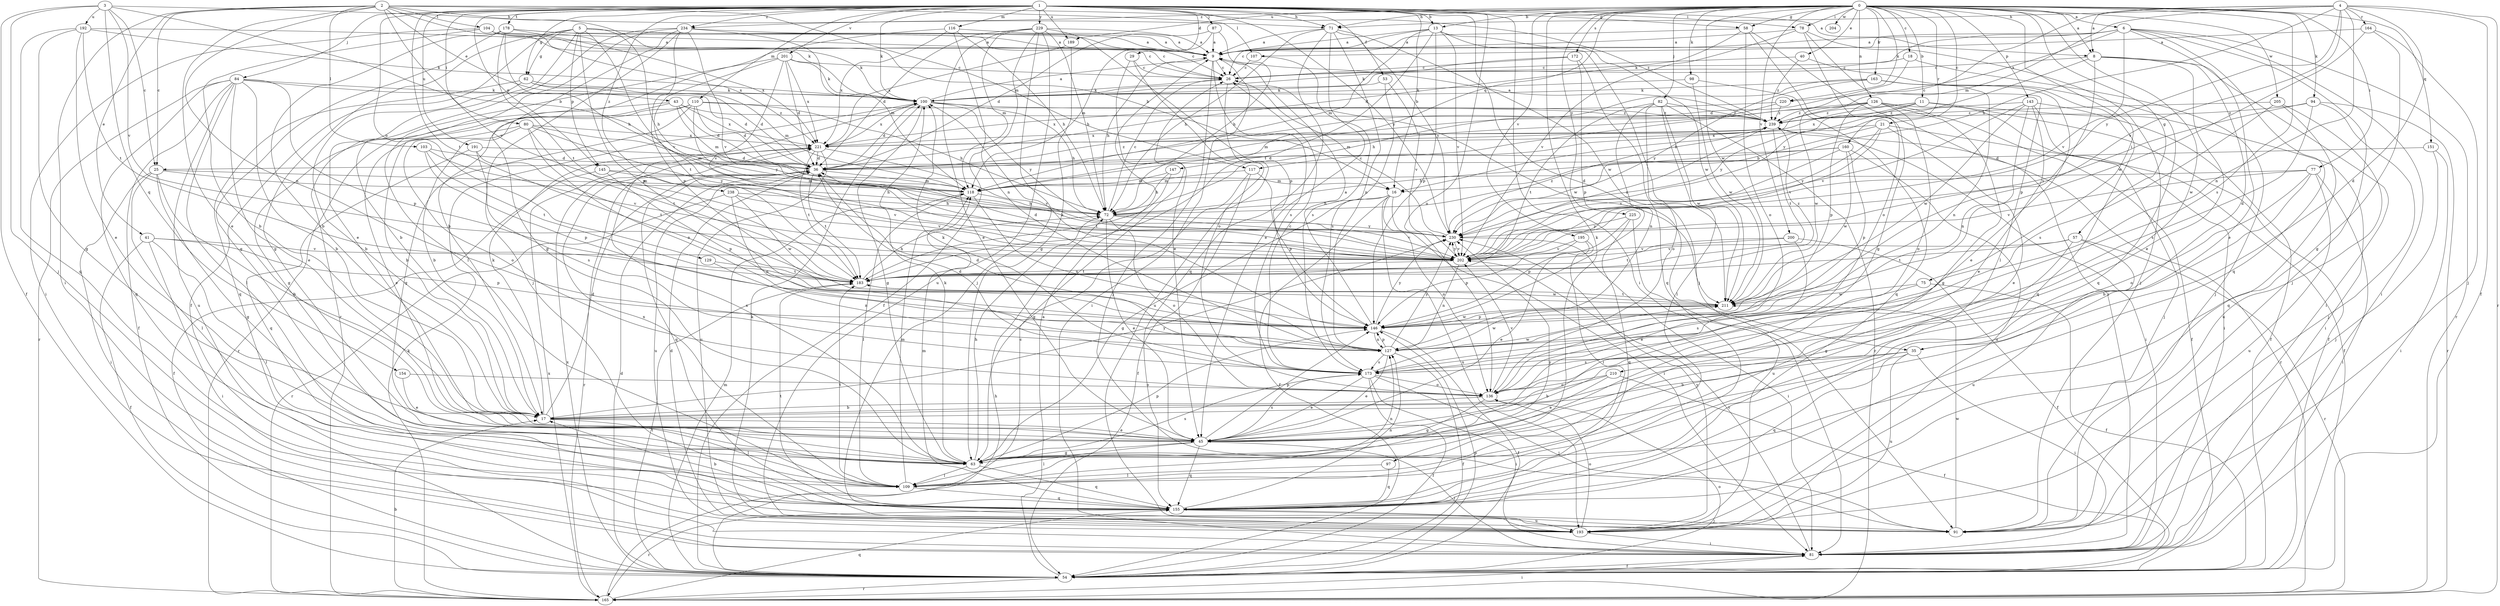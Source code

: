 strict digraph  {
0;
1;
2;
3;
4;
5;
6;
8;
9;
11;
13;
16;
17;
18;
21;
25;
26;
29;
35;
36;
40;
41;
43;
45;
53;
54;
57;
58;
62;
63;
71;
72;
75;
77;
78;
80;
81;
82;
84;
87;
91;
94;
97;
98;
100;
103;
104;
107;
109;
110;
116;
117;
118;
126;
127;
129;
136;
143;
145;
146;
147;
151;
154;
155;
160;
163;
164;
165;
172;
173;
178;
183;
189;
191;
192;
193;
195;
200;
201;
202;
204;
205;
210;
211;
220;
221;
225;
229;
230;
234;
238;
239;
0 -> 6  [label=a];
0 -> 8  [label=a];
0 -> 11  [label=b];
0 -> 13  [label=b];
0 -> 18  [label=c];
0 -> 21  [label=c];
0 -> 40  [label=e];
0 -> 57  [label=g];
0 -> 58  [label=g];
0 -> 71  [label=h];
0 -> 75  [label=i];
0 -> 77  [label=i];
0 -> 78  [label=i];
0 -> 82  [label=j];
0 -> 94  [label=k];
0 -> 97  [label=k];
0 -> 98  [label=k];
0 -> 126  [label=n];
0 -> 143  [label=p];
0 -> 147  [label=q];
0 -> 151  [label=q];
0 -> 160  [label=r];
0 -> 163  [label=r];
0 -> 172  [label=s];
0 -> 173  [label=s];
0 -> 189  [label=u];
0 -> 195  [label=v];
0 -> 200  [label=v];
0 -> 204  [label=w];
0 -> 205  [label=w];
0 -> 210  [label=w];
0 -> 211  [label=w];
0 -> 220  [label=x];
0 -> 225  [label=y];
0 -> 234  [label=z];
1 -> 8  [label=a];
1 -> 13  [label=b];
1 -> 16  [label=b];
1 -> 29  [label=d];
1 -> 35  [label=d];
1 -> 53  [label=f];
1 -> 58  [label=g];
1 -> 62  [label=g];
1 -> 71  [label=h];
1 -> 78  [label=i];
1 -> 80  [label=i];
1 -> 81  [label=i];
1 -> 84  [label=j];
1 -> 87  [label=j];
1 -> 100  [label=k];
1 -> 110  [label=m];
1 -> 116  [label=m];
1 -> 129  [label=o];
1 -> 136  [label=o];
1 -> 145  [label=p];
1 -> 178  [label=t];
1 -> 183  [label=t];
1 -> 189  [label=u];
1 -> 191  [label=u];
1 -> 201  [label=v];
1 -> 229  [label=y];
1 -> 230  [label=y];
1 -> 234  [label=z];
1 -> 238  [label=z];
2 -> 16  [label=b];
2 -> 25  [label=c];
2 -> 41  [label=e];
2 -> 43  [label=e];
2 -> 45  [label=e];
2 -> 81  [label=i];
2 -> 100  [label=k];
2 -> 103  [label=l];
2 -> 104  [label=l];
2 -> 107  [label=l];
2 -> 117  [label=m];
2 -> 127  [label=n];
2 -> 202  [label=v];
2 -> 239  [label=z];
3 -> 16  [label=b];
3 -> 25  [label=c];
3 -> 54  [label=f];
3 -> 71  [label=h];
3 -> 91  [label=j];
3 -> 154  [label=q];
3 -> 192  [label=u];
3 -> 202  [label=v];
4 -> 8  [label=a];
4 -> 25  [label=c];
4 -> 35  [label=d];
4 -> 54  [label=f];
4 -> 71  [label=h];
4 -> 72  [label=h];
4 -> 117  [label=m];
4 -> 127  [label=n];
4 -> 164  [label=r];
4 -> 165  [label=r];
4 -> 202  [label=v];
4 -> 230  [label=y];
5 -> 9  [label=a];
5 -> 26  [label=c];
5 -> 45  [label=e];
5 -> 54  [label=f];
5 -> 62  [label=g];
5 -> 63  [label=g];
5 -> 72  [label=h];
5 -> 145  [label=p];
5 -> 146  [label=p];
5 -> 202  [label=v];
6 -> 9  [label=a];
6 -> 45  [label=e];
6 -> 81  [label=i];
6 -> 91  [label=j];
6 -> 100  [label=k];
6 -> 107  [label=l];
6 -> 155  [label=q];
6 -> 165  [label=r];
6 -> 202  [label=v];
6 -> 220  [label=x];
8 -> 26  [label=c];
8 -> 35  [label=d];
8 -> 45  [label=e];
8 -> 81  [label=i];
8 -> 146  [label=p];
8 -> 230  [label=y];
9 -> 26  [label=c];
9 -> 72  [label=h];
9 -> 81  [label=i];
9 -> 91  [label=j];
9 -> 173  [label=s];
11 -> 16  [label=b];
11 -> 54  [label=f];
11 -> 81  [label=i];
11 -> 221  [label=x];
11 -> 230  [label=y];
11 -> 239  [label=z];
13 -> 9  [label=a];
13 -> 26  [label=c];
13 -> 91  [label=j];
13 -> 118  [label=m];
13 -> 146  [label=p];
13 -> 183  [label=t];
13 -> 202  [label=v];
13 -> 211  [label=w];
16 -> 54  [label=f];
16 -> 63  [label=g];
16 -> 72  [label=h];
16 -> 81  [label=i];
16 -> 136  [label=o];
16 -> 193  [label=u];
17 -> 36  [label=d];
17 -> 45  [label=e];
17 -> 100  [label=k];
17 -> 109  [label=l];
17 -> 230  [label=y];
18 -> 26  [label=c];
18 -> 36  [label=d];
18 -> 91  [label=j];
21 -> 16  [label=b];
21 -> 45  [label=e];
21 -> 54  [label=f];
21 -> 202  [label=v];
21 -> 221  [label=x];
21 -> 230  [label=y];
25 -> 17  [label=b];
25 -> 63  [label=g];
25 -> 72  [label=h];
25 -> 81  [label=i];
25 -> 109  [label=l];
25 -> 118  [label=m];
26 -> 100  [label=k];
26 -> 193  [label=u];
26 -> 211  [label=w];
29 -> 26  [label=c];
29 -> 45  [label=e];
29 -> 136  [label=o];
35 -> 17  [label=b];
35 -> 81  [label=i];
35 -> 155  [label=q];
35 -> 173  [label=s];
35 -> 193  [label=u];
36 -> 118  [label=m];
36 -> 155  [label=q];
36 -> 165  [label=r];
36 -> 183  [label=t];
36 -> 193  [label=u];
36 -> 239  [label=z];
40 -> 26  [label=c];
40 -> 155  [label=q];
40 -> 239  [label=z];
41 -> 54  [label=f];
41 -> 81  [label=i];
41 -> 109  [label=l];
41 -> 146  [label=p];
41 -> 202  [label=v];
43 -> 17  [label=b];
43 -> 36  [label=d];
43 -> 63  [label=g];
43 -> 118  [label=m];
43 -> 221  [label=x];
43 -> 239  [label=z];
45 -> 63  [label=g];
45 -> 81  [label=i];
45 -> 109  [label=l];
45 -> 146  [label=p];
45 -> 155  [label=q];
45 -> 173  [label=s];
53 -> 100  [label=k];
53 -> 173  [label=s];
53 -> 202  [label=v];
54 -> 9  [label=a];
54 -> 36  [label=d];
54 -> 72  [label=h];
54 -> 118  [label=m];
54 -> 136  [label=o];
54 -> 146  [label=p];
54 -> 165  [label=r];
54 -> 183  [label=t];
54 -> 221  [label=x];
57 -> 63  [label=g];
57 -> 165  [label=r];
57 -> 183  [label=t];
57 -> 193  [label=u];
57 -> 202  [label=v];
58 -> 9  [label=a];
58 -> 36  [label=d];
58 -> 63  [label=g];
58 -> 81  [label=i];
58 -> 136  [label=o];
62 -> 17  [label=b];
62 -> 36  [label=d];
62 -> 100  [label=k];
62 -> 118  [label=m];
62 -> 155  [label=q];
63 -> 72  [label=h];
63 -> 100  [label=k];
63 -> 109  [label=l];
63 -> 146  [label=p];
63 -> 155  [label=q];
63 -> 173  [label=s];
63 -> 221  [label=x];
71 -> 9  [label=a];
71 -> 45  [label=e];
71 -> 72  [label=h];
71 -> 127  [label=n];
71 -> 155  [label=q];
71 -> 211  [label=w];
71 -> 230  [label=y];
72 -> 26  [label=c];
72 -> 45  [label=e];
72 -> 136  [label=o];
72 -> 202  [label=v];
72 -> 230  [label=y];
75 -> 54  [label=f];
75 -> 173  [label=s];
75 -> 211  [label=w];
77 -> 17  [label=b];
77 -> 81  [label=i];
77 -> 118  [label=m];
77 -> 136  [label=o];
77 -> 193  [label=u];
77 -> 202  [label=v];
78 -> 9  [label=a];
78 -> 91  [label=j];
78 -> 109  [label=l];
78 -> 136  [label=o];
78 -> 202  [label=v];
80 -> 45  [label=e];
80 -> 118  [label=m];
80 -> 127  [label=n];
80 -> 136  [label=o];
80 -> 183  [label=t];
80 -> 221  [label=x];
80 -> 230  [label=y];
81 -> 54  [label=f];
81 -> 202  [label=v];
82 -> 109  [label=l];
82 -> 127  [label=n];
82 -> 136  [label=o];
82 -> 165  [label=r];
82 -> 183  [label=t];
82 -> 211  [label=w];
82 -> 239  [label=z];
84 -> 17  [label=b];
84 -> 36  [label=d];
84 -> 45  [label=e];
84 -> 54  [label=f];
84 -> 100  [label=k];
84 -> 109  [label=l];
84 -> 146  [label=p];
84 -> 155  [label=q];
84 -> 165  [label=r];
84 -> 193  [label=u];
87 -> 9  [label=a];
87 -> 36  [label=d];
87 -> 72  [label=h];
87 -> 118  [label=m];
91 -> 211  [label=w];
94 -> 91  [label=j];
94 -> 165  [label=r];
94 -> 173  [label=s];
94 -> 202  [label=v];
94 -> 239  [label=z];
97 -> 109  [label=l];
97 -> 155  [label=q];
98 -> 100  [label=k];
98 -> 155  [label=q];
98 -> 211  [label=w];
100 -> 9  [label=a];
100 -> 36  [label=d];
100 -> 63  [label=g];
100 -> 72  [label=h];
100 -> 221  [label=x];
100 -> 230  [label=y];
100 -> 239  [label=z];
103 -> 36  [label=d];
103 -> 146  [label=p];
103 -> 183  [label=t];
103 -> 202  [label=v];
104 -> 9  [label=a];
104 -> 17  [label=b];
104 -> 26  [label=c];
104 -> 81  [label=i];
104 -> 100  [label=k];
104 -> 221  [label=x];
107 -> 26  [label=c];
107 -> 173  [label=s];
109 -> 118  [label=m];
109 -> 127  [label=n];
109 -> 155  [label=q];
109 -> 183  [label=t];
109 -> 221  [label=x];
109 -> 230  [label=y];
110 -> 17  [label=b];
110 -> 36  [label=d];
110 -> 63  [label=g];
110 -> 72  [label=h];
110 -> 165  [label=r];
110 -> 230  [label=y];
110 -> 239  [label=z];
116 -> 9  [label=a];
116 -> 17  [label=b];
116 -> 72  [label=h];
116 -> 127  [label=n];
116 -> 221  [label=x];
117 -> 54  [label=f];
117 -> 63  [label=g];
117 -> 118  [label=m];
117 -> 146  [label=p];
118 -> 72  [label=h];
118 -> 109  [label=l];
118 -> 127  [label=n];
126 -> 54  [label=f];
126 -> 63  [label=g];
126 -> 91  [label=j];
126 -> 118  [label=m];
126 -> 136  [label=o];
126 -> 146  [label=p];
126 -> 211  [label=w];
126 -> 239  [label=z];
127 -> 36  [label=d];
127 -> 45  [label=e];
127 -> 54  [label=f];
127 -> 146  [label=p];
127 -> 173  [label=s];
127 -> 211  [label=w];
127 -> 230  [label=y];
129 -> 127  [label=n];
129 -> 183  [label=t];
136 -> 17  [label=b];
136 -> 63  [label=g];
136 -> 202  [label=v];
143 -> 45  [label=e];
143 -> 54  [label=f];
143 -> 81  [label=i];
143 -> 127  [label=n];
143 -> 202  [label=v];
143 -> 211  [label=w];
143 -> 239  [label=z];
145 -> 54  [label=f];
145 -> 118  [label=m];
145 -> 146  [label=p];
145 -> 202  [label=v];
146 -> 9  [label=a];
146 -> 54  [label=f];
146 -> 100  [label=k];
146 -> 127  [label=n];
146 -> 211  [label=w];
146 -> 230  [label=y];
147 -> 72  [label=h];
147 -> 118  [label=m];
147 -> 183  [label=t];
151 -> 36  [label=d];
151 -> 81  [label=i];
151 -> 91  [label=j];
154 -> 45  [label=e];
154 -> 136  [label=o];
155 -> 17  [label=b];
155 -> 91  [label=j];
155 -> 118  [label=m];
155 -> 127  [label=n];
155 -> 165  [label=r];
155 -> 183  [label=t];
155 -> 193  [label=u];
160 -> 36  [label=d];
160 -> 72  [label=h];
160 -> 146  [label=p];
160 -> 193  [label=u];
160 -> 202  [label=v];
160 -> 211  [label=w];
163 -> 45  [label=e];
163 -> 72  [label=h];
163 -> 100  [label=k];
163 -> 127  [label=n];
163 -> 155  [label=q];
163 -> 230  [label=y];
164 -> 9  [label=a];
164 -> 63  [label=g];
164 -> 91  [label=j];
164 -> 211  [label=w];
165 -> 17  [label=b];
165 -> 26  [label=c];
165 -> 81  [label=i];
165 -> 100  [label=k];
165 -> 155  [label=q];
165 -> 221  [label=x];
172 -> 26  [label=c];
172 -> 100  [label=k];
172 -> 146  [label=p];
172 -> 155  [label=q];
173 -> 26  [label=c];
173 -> 36  [label=d];
173 -> 45  [label=e];
173 -> 54  [label=f];
173 -> 81  [label=i];
173 -> 91  [label=j];
173 -> 100  [label=k];
173 -> 136  [label=o];
173 -> 211  [label=w];
178 -> 9  [label=a];
178 -> 17  [label=b];
178 -> 26  [label=c];
178 -> 63  [label=g];
178 -> 72  [label=h];
178 -> 183  [label=t];
178 -> 221  [label=x];
183 -> 72  [label=h];
183 -> 211  [label=w];
183 -> 239  [label=z];
189 -> 63  [label=g];
189 -> 221  [label=x];
191 -> 36  [label=d];
191 -> 155  [label=q];
191 -> 173  [label=s];
191 -> 183  [label=t];
192 -> 9  [label=a];
192 -> 45  [label=e];
192 -> 63  [label=g];
192 -> 100  [label=k];
192 -> 155  [label=q];
192 -> 183  [label=t];
193 -> 36  [label=d];
193 -> 81  [label=i];
193 -> 100  [label=k];
193 -> 136  [label=o];
193 -> 230  [label=y];
195 -> 45  [label=e];
195 -> 109  [label=l];
195 -> 146  [label=p];
195 -> 202  [label=v];
200 -> 45  [label=e];
200 -> 54  [label=f];
200 -> 183  [label=t];
200 -> 202  [label=v];
201 -> 17  [label=b];
201 -> 26  [label=c];
201 -> 36  [label=d];
201 -> 100  [label=k];
201 -> 183  [label=t];
201 -> 202  [label=v];
201 -> 221  [label=x];
202 -> 36  [label=d];
202 -> 127  [label=n];
202 -> 183  [label=t];
202 -> 230  [label=y];
202 -> 239  [label=z];
205 -> 155  [label=q];
205 -> 173  [label=s];
205 -> 193  [label=u];
205 -> 239  [label=z];
210 -> 17  [label=b];
210 -> 45  [label=e];
210 -> 54  [label=f];
210 -> 136  [label=o];
211 -> 146  [label=p];
211 -> 183  [label=t];
220 -> 118  [label=m];
220 -> 221  [label=x];
220 -> 239  [label=z];
221 -> 36  [label=d];
221 -> 183  [label=t];
221 -> 193  [label=u];
221 -> 202  [label=v];
225 -> 146  [label=p];
225 -> 155  [label=q];
225 -> 193  [label=u];
225 -> 230  [label=y];
229 -> 9  [label=a];
229 -> 36  [label=d];
229 -> 45  [label=e];
229 -> 54  [label=f];
229 -> 72  [label=h];
229 -> 91  [label=j];
229 -> 118  [label=m];
229 -> 146  [label=p];
229 -> 193  [label=u];
230 -> 26  [label=c];
230 -> 81  [label=i];
230 -> 202  [label=v];
230 -> 239  [label=z];
234 -> 9  [label=a];
234 -> 63  [label=g];
234 -> 91  [label=j];
234 -> 109  [label=l];
234 -> 118  [label=m];
234 -> 146  [label=p];
234 -> 165  [label=r];
234 -> 202  [label=v];
238 -> 72  [label=h];
238 -> 127  [label=n];
238 -> 165  [label=r];
238 -> 202  [label=v];
238 -> 211  [label=w];
239 -> 9  [label=a];
239 -> 81  [label=i];
239 -> 165  [label=r];
239 -> 183  [label=t];
239 -> 221  [label=x];
}
